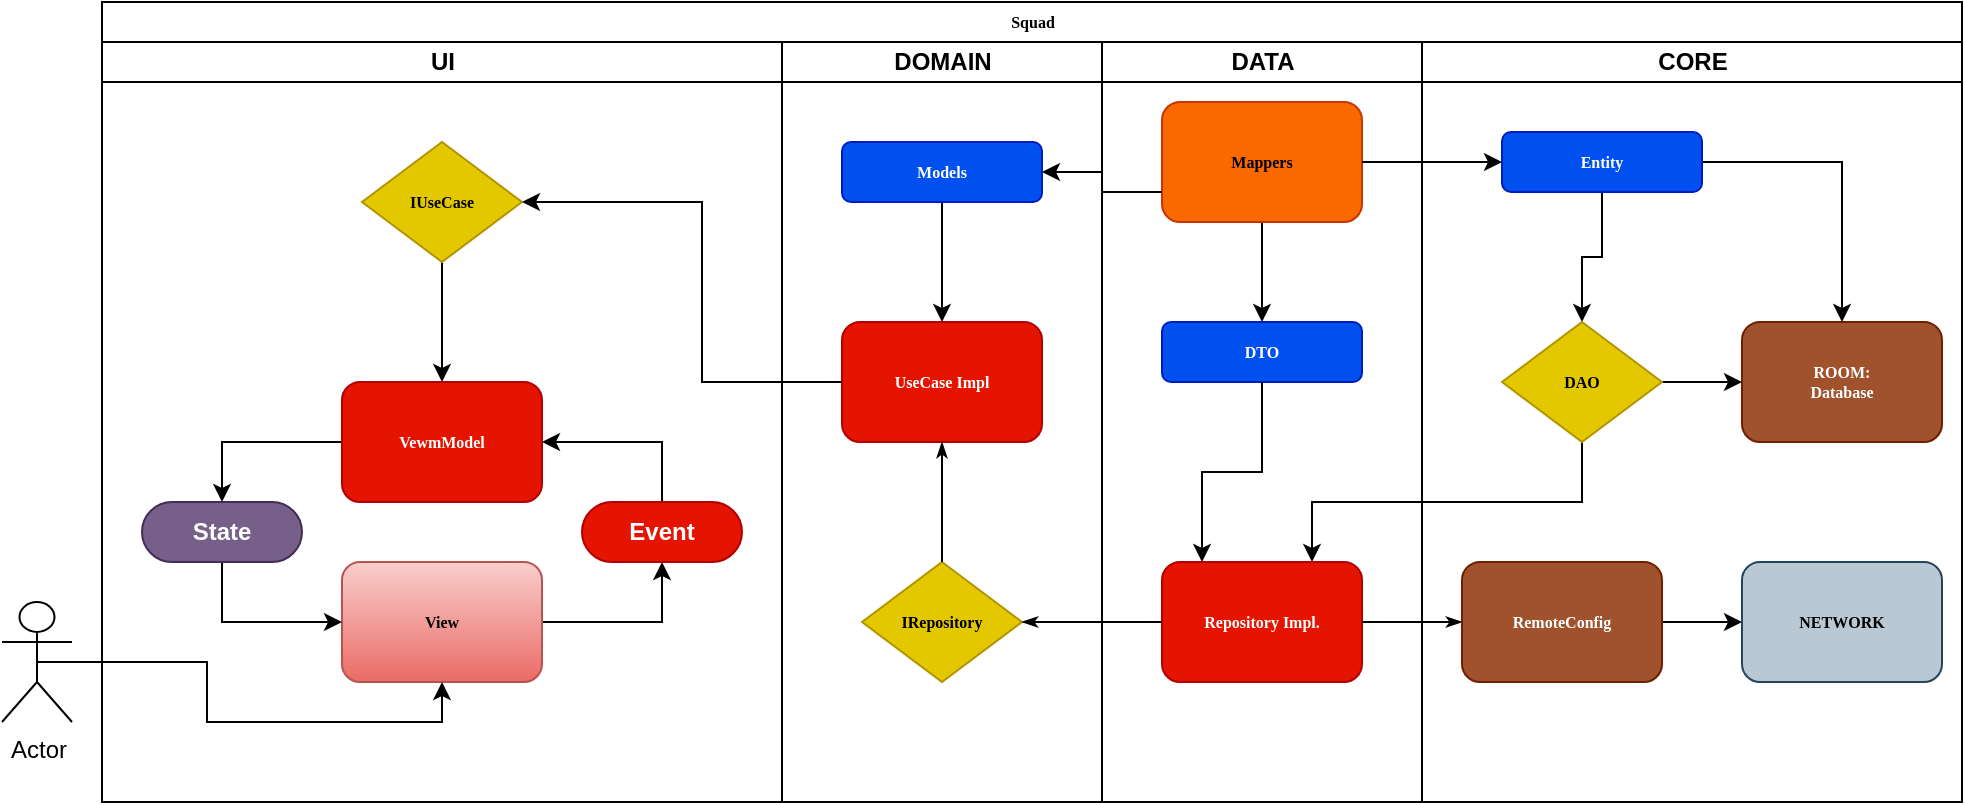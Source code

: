 <mxfile version="23.1.5" type="device">
  <diagram name="Page-1" id="74e2e168-ea6b-b213-b513-2b3c1d86103e">
    <mxGraphModel dx="1502" dy="655" grid="1" gridSize="10" guides="1" tooltips="1" connect="1" arrows="1" fold="1" page="1" pageScale="1" pageWidth="1100" pageHeight="850" background="none" math="0" shadow="0">
      <root>
        <mxCell id="0" />
        <mxCell id="1" parent="0" />
        <mxCell id="77e6c97f196da883-1" value="Squad" style="swimlane;html=1;childLayout=stackLayout;startSize=20;rounded=0;shadow=0;labelBackgroundColor=none;strokeWidth=1;fontFamily=Verdana;fontSize=8;align=center;portConstraintRotation=1;" parent="1" vertex="1">
          <mxGeometry x="70" y="40" width="930" height="400" as="geometry" />
        </mxCell>
        <mxCell id="77e6c97f196da883-2" value="UI" style="swimlane;html=1;startSize=20;" parent="77e6c97f196da883-1" vertex="1">
          <mxGeometry y="20" width="340" height="380" as="geometry" />
        </mxCell>
        <mxCell id="CqgrKGqclnM_396lZ-Mo-56" style="edgeStyle=orthogonalEdgeStyle;rounded=0;orthogonalLoop=1;jettySize=auto;html=1;entryX=0.5;entryY=1;entryDx=0;entryDy=0;" parent="77e6c97f196da883-2" source="77e6c97f196da883-8" target="CqgrKGqclnM_396lZ-Mo-54" edge="1">
          <mxGeometry relative="1" as="geometry" />
        </mxCell>
        <mxCell id="77e6c97f196da883-8" value="VewmModel" style="rounded=1;whiteSpace=wrap;html=1;shadow=0;labelBackgroundColor=none;strokeWidth=1;fontFamily=Verdana;fontSize=8;align=center;fillColor=#e51400;fontColor=#ffffff;strokeColor=#B20000;fontStyle=1" parent="77e6c97f196da883-2" vertex="1">
          <mxGeometry x="120" y="170" width="100" height="60" as="geometry" />
        </mxCell>
        <mxCell id="CqgrKGqclnM_396lZ-Mo-58" style="edgeStyle=orthogonalEdgeStyle;rounded=0;orthogonalLoop=1;jettySize=auto;html=1;exitX=1;exitY=0.5;exitDx=0;exitDy=0;entryX=0.5;entryY=0;entryDx=0;entryDy=0;" parent="77e6c97f196da883-2" source="77e6c97f196da883-9" target="CqgrKGqclnM_396lZ-Mo-55" edge="1">
          <mxGeometry relative="1" as="geometry" />
        </mxCell>
        <mxCell id="77e6c97f196da883-9" value="View" style="rounded=1;whiteSpace=wrap;html=1;shadow=0;labelBackgroundColor=none;strokeWidth=1;fontFamily=Verdana;fontSize=8;align=center;fillColor=#f8cecc;gradientColor=#ea6b66;strokeColor=#b85450;fontStyle=1" parent="77e6c97f196da883-2" vertex="1">
          <mxGeometry x="120" y="260" width="100" height="60" as="geometry" />
        </mxCell>
        <mxCell id="CqgrKGqclnM_396lZ-Mo-53" value="" style="edgeStyle=orthogonalEdgeStyle;rounded=0;orthogonalLoop=1;jettySize=auto;html=1;" parent="77e6c97f196da883-2" source="CqgrKGqclnM_396lZ-Mo-51" target="77e6c97f196da883-8" edge="1">
          <mxGeometry relative="1" as="geometry" />
        </mxCell>
        <mxCell id="CqgrKGqclnM_396lZ-Mo-51" value="IUseCase" style="rhombus;whiteSpace=wrap;html=1;rounded=0;shadow=0;labelBackgroundColor=none;strokeWidth=1;fontFamily=Verdana;fontSize=8;align=center;fillColor=#e3c800;fontColor=#000000;strokeColor=#B09500;fontStyle=1" parent="77e6c97f196da883-2" vertex="1">
          <mxGeometry x="130" y="50" width="80" height="60" as="geometry" />
        </mxCell>
        <mxCell id="CqgrKGqclnM_396lZ-Mo-57" style="edgeStyle=orthogonalEdgeStyle;rounded=0;orthogonalLoop=1;jettySize=auto;html=1;exitX=0.5;exitY=0;exitDx=0;exitDy=0;entryX=0;entryY=0.5;entryDx=0;entryDy=0;" parent="77e6c97f196da883-2" source="CqgrKGqclnM_396lZ-Mo-54" target="77e6c97f196da883-9" edge="1">
          <mxGeometry relative="1" as="geometry" />
        </mxCell>
        <mxCell id="CqgrKGqclnM_396lZ-Mo-54" value="State" style="rounded=1;whiteSpace=wrap;html=1;direction=west;arcSize=50;fillColor=#76608a;fontColor=#ffffff;strokeColor=#432D57;fontStyle=1" parent="77e6c97f196da883-2" vertex="1">
          <mxGeometry x="20" y="230" width="80" height="30" as="geometry" />
        </mxCell>
        <mxCell id="CqgrKGqclnM_396lZ-Mo-59" style="edgeStyle=orthogonalEdgeStyle;rounded=0;orthogonalLoop=1;jettySize=auto;html=1;exitX=0.5;exitY=1;exitDx=0;exitDy=0;entryX=1;entryY=0.5;entryDx=0;entryDy=0;" parent="77e6c97f196da883-2" source="CqgrKGqclnM_396lZ-Mo-55" target="77e6c97f196da883-8" edge="1">
          <mxGeometry relative="1" as="geometry" />
        </mxCell>
        <mxCell id="CqgrKGqclnM_396lZ-Mo-55" value="Event" style="rounded=1;whiteSpace=wrap;html=1;direction=west;arcSize=50;fillColor=#e51400;fontColor=#ffffff;strokeColor=#B20000;fontStyle=1" parent="77e6c97f196da883-2" vertex="1">
          <mxGeometry x="240" y="230" width="80" height="30" as="geometry" />
        </mxCell>
        <mxCell id="77e6c97f196da883-3" value="DOMAIN" style="swimlane;html=1;startSize=20;" parent="77e6c97f196da883-1" vertex="1">
          <mxGeometry x="340" y="20" width="160" height="380" as="geometry" />
        </mxCell>
        <mxCell id="77e6c97f196da883-11" value="UseCase Impl" style="rounded=1;whiteSpace=wrap;html=1;shadow=0;labelBackgroundColor=none;strokeWidth=1;fontFamily=Verdana;fontSize=8;align=center;fillColor=#e51400;fontColor=#ffffff;strokeColor=#B20000;fontStyle=1" parent="77e6c97f196da883-3" vertex="1">
          <mxGeometry x="30" y="140" width="100" height="60" as="geometry" />
        </mxCell>
        <mxCell id="77e6c97f196da883-13" value="IRepository" style="rhombus;whiteSpace=wrap;html=1;rounded=0;shadow=0;labelBackgroundColor=none;strokeWidth=1;fontFamily=Verdana;fontSize=8;align=center;fillColor=#e3c800;fontColor=#000000;strokeColor=#B09500;fontStyle=1" parent="77e6c97f196da883-3" vertex="1">
          <mxGeometry x="40" y="260" width="80" height="60" as="geometry" />
        </mxCell>
        <mxCell id="77e6c97f196da883-30" style="edgeStyle=orthogonalEdgeStyle;rounded=1;html=1;labelBackgroundColor=none;startArrow=none;startFill=0;startSize=5;endArrow=classicThin;endFill=1;endSize=5;jettySize=auto;orthogonalLoop=1;strokeWidth=1;fontFamily=Verdana;fontSize=8;entryX=0.5;entryY=1;entryDx=0;entryDy=0;" parent="77e6c97f196da883-3" source="77e6c97f196da883-13" target="77e6c97f196da883-11" edge="1">
          <mxGeometry relative="1" as="geometry" />
        </mxCell>
        <mxCell id="CqgrKGqclnM_396lZ-Mo-43" style="edgeStyle=orthogonalEdgeStyle;rounded=0;orthogonalLoop=1;jettySize=auto;html=1;exitX=0.5;exitY=1;exitDx=0;exitDy=0;entryX=0.5;entryY=0;entryDx=0;entryDy=0;" parent="77e6c97f196da883-3" source="CqgrKGqclnM_396lZ-Mo-42" target="77e6c97f196da883-11" edge="1">
          <mxGeometry relative="1" as="geometry" />
        </mxCell>
        <mxCell id="CqgrKGqclnM_396lZ-Mo-42" value="Models" style="rounded=1;whiteSpace=wrap;html=1;shadow=0;labelBackgroundColor=none;strokeWidth=1;fontFamily=Verdana;fontSize=8;align=center;fillColor=#0050ef;fontColor=#ffffff;strokeColor=#001DBC;fontStyle=1" parent="77e6c97f196da883-3" vertex="1">
          <mxGeometry x="30" y="50" width="100" height="30" as="geometry" />
        </mxCell>
        <mxCell id="77e6c97f196da883-4" value="DATA" style="swimlane;html=1;startSize=20;" parent="77e6c97f196da883-1" vertex="1">
          <mxGeometry x="500" y="20" width="160" height="380" as="geometry" />
        </mxCell>
        <mxCell id="77e6c97f196da883-12" value="Repository Impl." style="rounded=1;whiteSpace=wrap;html=1;shadow=0;labelBackgroundColor=none;strokeWidth=1;fontFamily=Verdana;fontSize=8;align=center;fillColor=#e51400;fontColor=#ffffff;strokeColor=#B20000;fontStyle=1" parent="77e6c97f196da883-4" vertex="1">
          <mxGeometry x="30" y="260" width="100" height="60" as="geometry" />
        </mxCell>
        <mxCell id="CqgrKGqclnM_396lZ-Mo-34" style="edgeStyle=orthogonalEdgeStyle;rounded=0;orthogonalLoop=1;jettySize=auto;html=1;exitX=0.5;exitY=1;exitDx=0;exitDy=0;entryX=0.5;entryY=0;entryDx=0;entryDy=0;" parent="77e6c97f196da883-4" source="CqgrKGqclnM_396lZ-Mo-33" target="CqgrKGqclnM_396lZ-Mo-39" edge="1">
          <mxGeometry relative="1" as="geometry">
            <mxPoint x="80" y="200" as="targetPoint" />
          </mxGeometry>
        </mxCell>
        <mxCell id="CqgrKGqclnM_396lZ-Mo-33" value="Mappers" style="rounded=1;whiteSpace=wrap;html=1;shadow=0;labelBackgroundColor=none;strokeWidth=1;fontFamily=Verdana;fontSize=8;align=center;fillColor=#fa6800;fontColor=#000000;strokeColor=#C73500;fontStyle=1" parent="77e6c97f196da883-4" vertex="1">
          <mxGeometry x="30" y="30" width="100" height="60" as="geometry" />
        </mxCell>
        <mxCell id="CqgrKGqclnM_396lZ-Mo-39" value="DTO" style="rounded=1;whiteSpace=wrap;html=1;shadow=0;labelBackgroundColor=none;strokeWidth=1;fontFamily=Verdana;fontSize=8;align=center;fillColor=#0050ef;fontColor=#ffffff;strokeColor=#001DBC;fontStyle=1" parent="77e6c97f196da883-4" vertex="1">
          <mxGeometry x="30" y="140" width="100" height="30" as="geometry" />
        </mxCell>
        <mxCell id="CqgrKGqclnM_396lZ-Mo-40" style="edgeStyle=orthogonalEdgeStyle;rounded=0;orthogonalLoop=1;jettySize=auto;html=1;exitX=0.5;exitY=1;exitDx=0;exitDy=0;entryX=0.2;entryY=0;entryDx=0;entryDy=0;entryPerimeter=0;" parent="77e6c97f196da883-4" source="CqgrKGqclnM_396lZ-Mo-39" target="77e6c97f196da883-12" edge="1">
          <mxGeometry relative="1" as="geometry" />
        </mxCell>
        <mxCell id="77e6c97f196da883-35" style="edgeStyle=orthogonalEdgeStyle;rounded=1;html=1;labelBackgroundColor=none;startArrow=none;startFill=0;startSize=5;endArrow=classicThin;endFill=1;endSize=5;jettySize=auto;orthogonalLoop=1;strokeWidth=1;fontFamily=Verdana;fontSize=8;exitX=1;exitY=0.5;exitDx=0;exitDy=0;" parent="77e6c97f196da883-1" source="77e6c97f196da883-12" target="77e6c97f196da883-17" edge="1">
          <mxGeometry relative="1" as="geometry">
            <mxPoint x="430" y="290" as="sourcePoint" />
          </mxGeometry>
        </mxCell>
        <mxCell id="77e6c97f196da883-29" style="edgeStyle=orthogonalEdgeStyle;rounded=1;html=1;labelBackgroundColor=none;startArrow=none;startFill=0;startSize=5;endArrow=classicThin;endFill=1;endSize=5;jettySize=auto;orthogonalLoop=1;strokeWidth=1;fontFamily=Verdana;fontSize=8;entryX=1;entryY=0.5;entryDx=0;entryDy=0;" parent="77e6c97f196da883-1" source="77e6c97f196da883-12" target="77e6c97f196da883-13" edge="1">
          <mxGeometry relative="1" as="geometry" />
        </mxCell>
        <mxCell id="CqgrKGqclnM_396lZ-Mo-35" style="edgeStyle=orthogonalEdgeStyle;rounded=0;orthogonalLoop=1;jettySize=auto;html=1;exitX=0;exitY=0.75;exitDx=0;exitDy=0;entryX=1;entryY=0.5;entryDx=0;entryDy=0;" parent="77e6c97f196da883-1" source="CqgrKGqclnM_396lZ-Mo-33" target="CqgrKGqclnM_396lZ-Mo-42" edge="1">
          <mxGeometry relative="1" as="geometry" />
        </mxCell>
        <mxCell id="CqgrKGqclnM_396lZ-Mo-36" style="edgeStyle=orthogonalEdgeStyle;rounded=0;orthogonalLoop=1;jettySize=auto;html=1;exitX=1;exitY=0.5;exitDx=0;exitDy=0;entryX=0;entryY=0.5;entryDx=0;entryDy=0;" parent="77e6c97f196da883-1" source="CqgrKGqclnM_396lZ-Mo-33" target="CqgrKGqclnM_396lZ-Mo-37" edge="1">
          <mxGeometry relative="1" as="geometry" />
        </mxCell>
        <mxCell id="CqgrKGqclnM_396lZ-Mo-41" style="edgeStyle=orthogonalEdgeStyle;rounded=0;orthogonalLoop=1;jettySize=auto;html=1;exitX=0.5;exitY=1;exitDx=0;exitDy=0;entryX=0.75;entryY=0;entryDx=0;entryDy=0;" parent="77e6c97f196da883-1" source="CqgrKGqclnM_396lZ-Mo-44" target="77e6c97f196da883-12" edge="1">
          <mxGeometry relative="1" as="geometry" />
        </mxCell>
        <mxCell id="77e6c97f196da883-5" value="CORE" style="swimlane;html=1;startSize=20;" parent="77e6c97f196da883-1" vertex="1">
          <mxGeometry x="660" y="20" width="270" height="380" as="geometry" />
        </mxCell>
        <mxCell id="77e6c97f196da883-15" value="ROOM:&lt;br&gt;&lt;div&gt;Database&lt;/div&gt;" style="rounded=1;whiteSpace=wrap;html=1;shadow=0;labelBackgroundColor=none;strokeWidth=1;fontFamily=Verdana;fontSize=8;align=center;fillColor=#a0522d;fontColor=#ffffff;strokeColor=#6D1F00;fontStyle=1" parent="77e6c97f196da883-5" vertex="1">
          <mxGeometry x="160" y="140" width="100" height="60" as="geometry" />
        </mxCell>
        <mxCell id="CqgrKGqclnM_396lZ-Mo-48" style="edgeStyle=orthogonalEdgeStyle;rounded=0;orthogonalLoop=1;jettySize=auto;html=1;exitX=1;exitY=0.5;exitDx=0;exitDy=0;entryX=0;entryY=0.5;entryDx=0;entryDy=0;" parent="77e6c97f196da883-5" source="77e6c97f196da883-17" target="CqgrKGqclnM_396lZ-Mo-47" edge="1">
          <mxGeometry relative="1" as="geometry" />
        </mxCell>
        <mxCell id="77e6c97f196da883-17" value="RemoteConfig" style="rounded=1;whiteSpace=wrap;html=1;shadow=0;labelBackgroundColor=none;strokeWidth=1;fontFamily=Verdana;fontSize=8;align=center;fillColor=#a0522d;strokeColor=#6D1F00;fontColor=#ffffff;fontStyle=1" parent="77e6c97f196da883-5" vertex="1">
          <mxGeometry x="20" y="260" width="100" height="60" as="geometry" />
        </mxCell>
        <mxCell id="CqgrKGqclnM_396lZ-Mo-38" style="edgeStyle=orthogonalEdgeStyle;rounded=0;orthogonalLoop=1;jettySize=auto;html=1;exitX=0.5;exitY=1;exitDx=0;exitDy=0;entryX=0.5;entryY=0;entryDx=0;entryDy=0;" parent="77e6c97f196da883-5" source="CqgrKGqclnM_396lZ-Mo-37" target="CqgrKGqclnM_396lZ-Mo-44" edge="1">
          <mxGeometry relative="1" as="geometry" />
        </mxCell>
        <mxCell id="CqgrKGqclnM_396lZ-Mo-46" style="edgeStyle=orthogonalEdgeStyle;rounded=0;orthogonalLoop=1;jettySize=auto;html=1;exitX=1;exitY=0.5;exitDx=0;exitDy=0;entryX=0.5;entryY=0;entryDx=0;entryDy=0;" parent="77e6c97f196da883-5" source="CqgrKGqclnM_396lZ-Mo-37" target="77e6c97f196da883-15" edge="1">
          <mxGeometry relative="1" as="geometry" />
        </mxCell>
        <mxCell id="CqgrKGqclnM_396lZ-Mo-37" value="&lt;div&gt;Entity&lt;/div&gt;" style="rounded=1;whiteSpace=wrap;html=1;shadow=0;labelBackgroundColor=none;strokeWidth=1;fontFamily=Verdana;fontSize=8;align=center;fillColor=#0050ef;fontColor=#ffffff;strokeColor=#001DBC;fontStyle=1" parent="77e6c97f196da883-5" vertex="1">
          <mxGeometry x="40" y="45" width="100" height="30" as="geometry" />
        </mxCell>
        <mxCell id="CqgrKGqclnM_396lZ-Mo-50" style="edgeStyle=orthogonalEdgeStyle;rounded=0;orthogonalLoop=1;jettySize=auto;html=1;exitX=1;exitY=0.5;exitDx=0;exitDy=0;entryX=0;entryY=0.5;entryDx=0;entryDy=0;" parent="77e6c97f196da883-5" source="CqgrKGqclnM_396lZ-Mo-44" target="77e6c97f196da883-15" edge="1">
          <mxGeometry relative="1" as="geometry" />
        </mxCell>
        <mxCell id="CqgrKGqclnM_396lZ-Mo-44" value="DAO" style="rhombus;whiteSpace=wrap;html=1;rounded=0;shadow=0;labelBackgroundColor=none;strokeWidth=1;fontFamily=Verdana;fontSize=8;align=center;fillColor=#e3c800;fontColor=#000000;strokeColor=#B09500;fontStyle=1" parent="77e6c97f196da883-5" vertex="1">
          <mxGeometry x="40" y="140" width="80" height="60" as="geometry" />
        </mxCell>
        <mxCell id="CqgrKGqclnM_396lZ-Mo-47" value="NETWORK" style="rounded=1;whiteSpace=wrap;html=1;shadow=0;labelBackgroundColor=none;strokeWidth=1;fontFamily=Verdana;fontSize=8;align=center;fillColor=#bac8d3;strokeColor=#23445d;fontColor=#000000;fontStyle=1" parent="77e6c97f196da883-5" vertex="1">
          <mxGeometry x="160" y="260" width="100" height="60" as="geometry" />
        </mxCell>
        <mxCell id="CqgrKGqclnM_396lZ-Mo-52" style="edgeStyle=orthogonalEdgeStyle;rounded=0;orthogonalLoop=1;jettySize=auto;html=1;exitX=0;exitY=0.5;exitDx=0;exitDy=0;entryX=1;entryY=0.5;entryDx=0;entryDy=0;" parent="77e6c97f196da883-1" source="77e6c97f196da883-11" target="CqgrKGqclnM_396lZ-Mo-51" edge="1">
          <mxGeometry relative="1" as="geometry">
            <Array as="points">
              <mxPoint x="300" y="190" />
              <mxPoint x="300" y="100" />
            </Array>
          </mxGeometry>
        </mxCell>
        <mxCell id="CqgrKGqclnM_396lZ-Mo-63" style="edgeStyle=orthogonalEdgeStyle;rounded=0;orthogonalLoop=1;jettySize=auto;html=1;exitX=0.5;exitY=0.5;exitDx=0;exitDy=0;exitPerimeter=0;entryX=0.5;entryY=1;entryDx=0;entryDy=0;" parent="1" source="CqgrKGqclnM_396lZ-Mo-60" target="77e6c97f196da883-9" edge="1">
          <mxGeometry relative="1" as="geometry" />
        </mxCell>
        <mxCell id="CqgrKGqclnM_396lZ-Mo-60" value="Actor" style="shape=umlActor;verticalLabelPosition=bottom;verticalAlign=top;html=1;outlineConnect=0;" parent="1" vertex="1">
          <mxGeometry x="20" y="340" width="35" height="60" as="geometry" />
        </mxCell>
      </root>
    </mxGraphModel>
  </diagram>
</mxfile>

